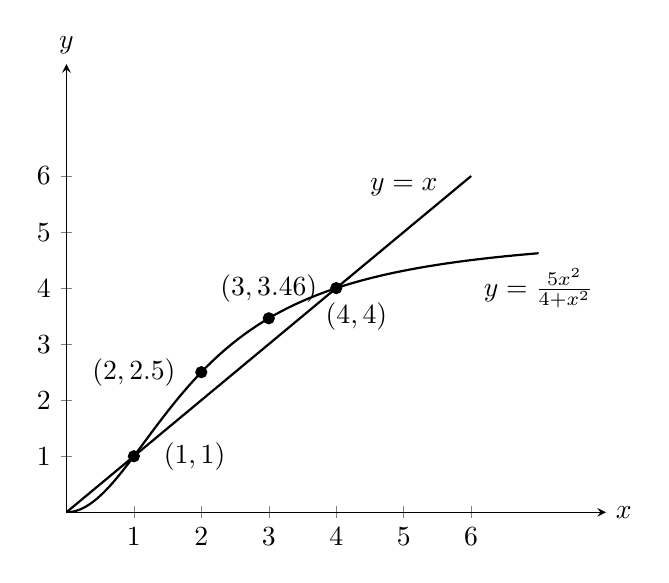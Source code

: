 \begin{tikzpicture} 
    \begin{axis}[
        axis lines=middle,
        xmin=0,xmax=8,
        ymin=0,ymax=8,
        xtick={1,2,3,4,5,6},
        ytick={1,2,3,4,5,6},
        ylabel style={above},
        ylabel={$y$},
        xlabel style={right},
        xlabel={$x$}]
        \addplot[black,thick,domain=0:6] {x};
        \addplot[black,thick,domain=0:7,smooth,samples=200] {	(5*x^2)/(4+x^2)};
        \addplot[mark=*,only marks] coordinates{(1,1) (2,2.5) (3,3.462) (4,4)};
        \node at (1.9,1) {$(1,1)$};
        \node at (1,2.5) {$(2,2.5)$};
        \node at (3,4) {$(3,3.46)$};
        \node at (4.3,3.5) {$(4,4)$};
        \node at (5,5.8) {$y=x$};
        \node at (7,4) {$y=\frac{5x^2}{4+x^2}$};
    \end{axis}
    \end{tikzpicture}